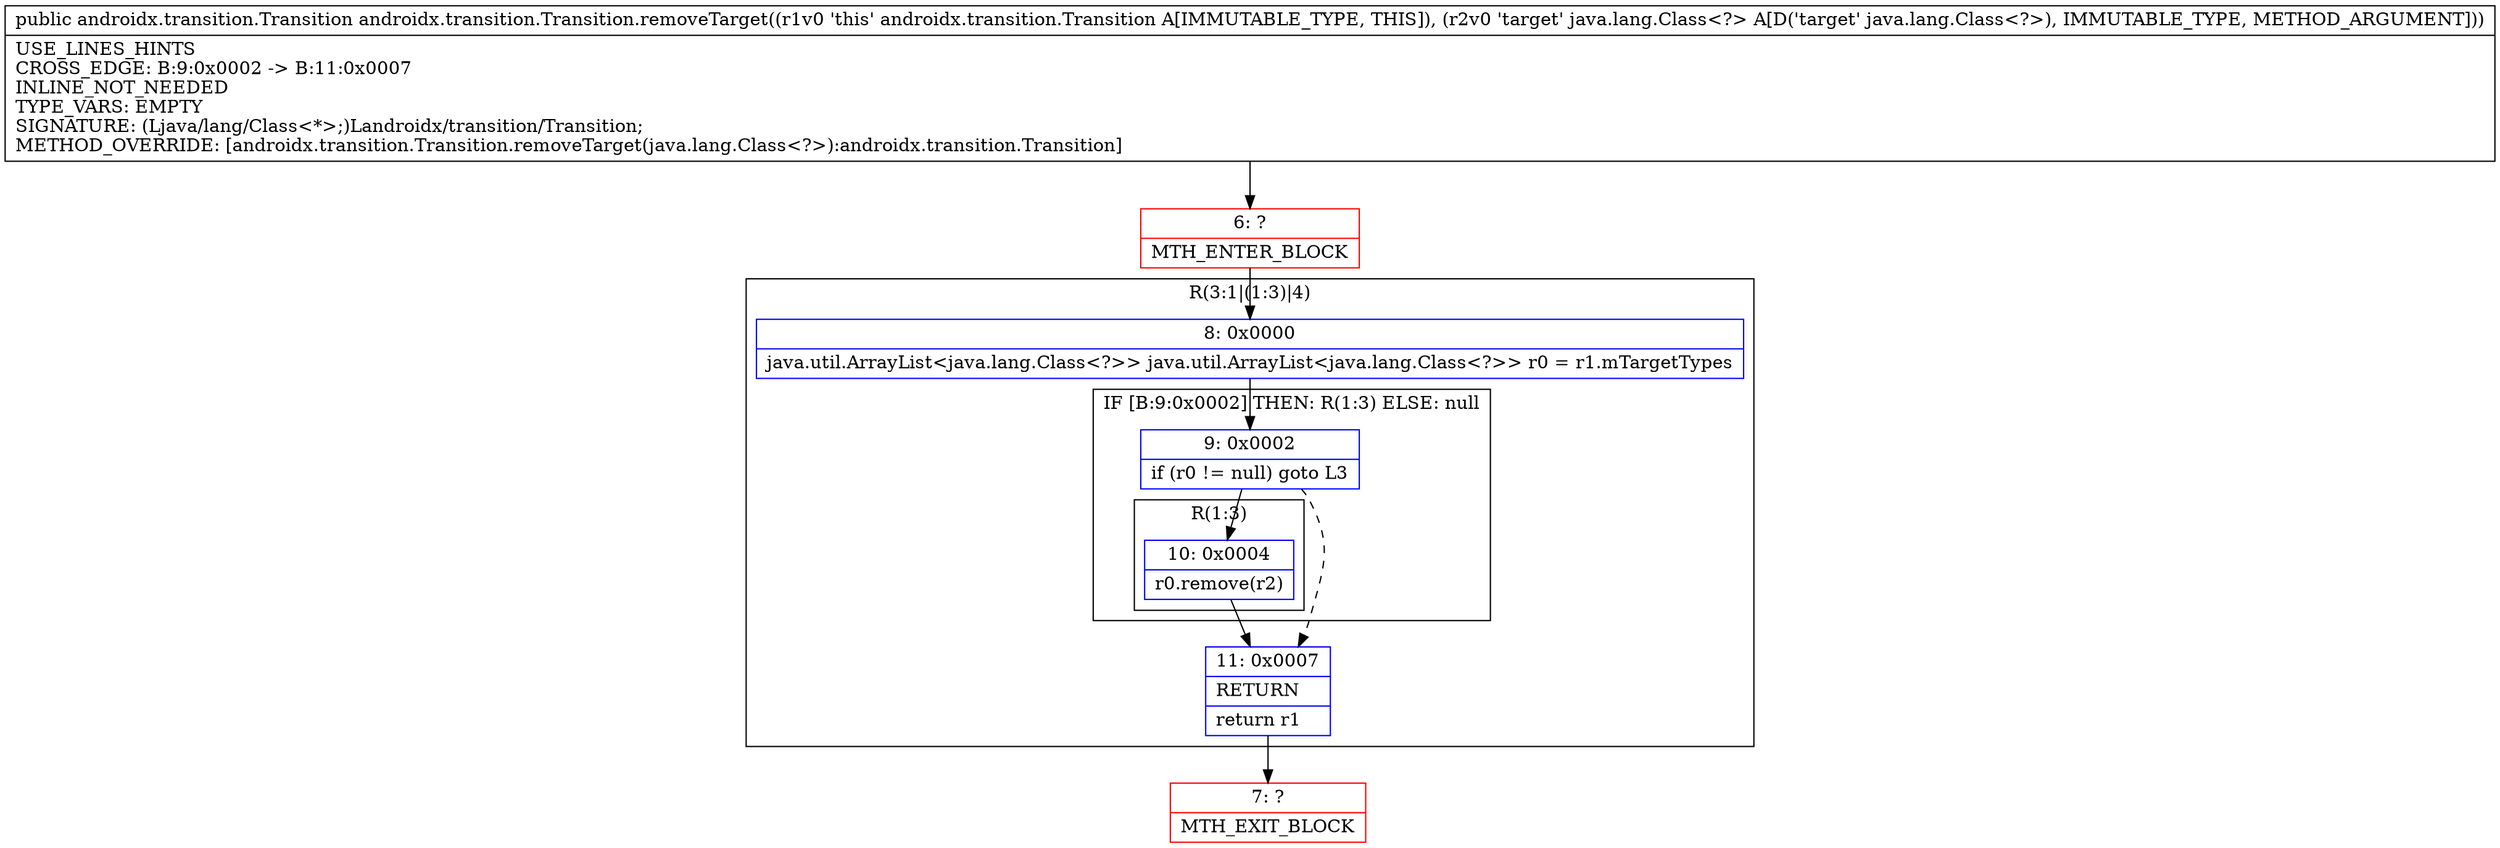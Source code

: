 digraph "CFG forandroidx.transition.Transition.removeTarget(Ljava\/lang\/Class;)Landroidx\/transition\/Transition;" {
subgraph cluster_Region_50186388 {
label = "R(3:1|(1:3)|4)";
node [shape=record,color=blue];
Node_8 [shape=record,label="{8\:\ 0x0000|java.util.ArrayList\<java.lang.Class\<?\>\> java.util.ArrayList\<java.lang.Class\<?\>\> r0 = r1.mTargetTypes\l}"];
subgraph cluster_IfRegion_1933311296 {
label = "IF [B:9:0x0002] THEN: R(1:3) ELSE: null";
node [shape=record,color=blue];
Node_9 [shape=record,label="{9\:\ 0x0002|if (r0 != null) goto L3\l}"];
subgraph cluster_Region_1438492398 {
label = "R(1:3)";
node [shape=record,color=blue];
Node_10 [shape=record,label="{10\:\ 0x0004|r0.remove(r2)\l}"];
}
}
Node_11 [shape=record,label="{11\:\ 0x0007|RETURN\l|return r1\l}"];
}
Node_6 [shape=record,color=red,label="{6\:\ ?|MTH_ENTER_BLOCK\l}"];
Node_7 [shape=record,color=red,label="{7\:\ ?|MTH_EXIT_BLOCK\l}"];
MethodNode[shape=record,label="{public androidx.transition.Transition androidx.transition.Transition.removeTarget((r1v0 'this' androidx.transition.Transition A[IMMUTABLE_TYPE, THIS]), (r2v0 'target' java.lang.Class\<?\> A[D('target' java.lang.Class\<?\>), IMMUTABLE_TYPE, METHOD_ARGUMENT]))  | USE_LINES_HINTS\lCROSS_EDGE: B:9:0x0002 \-\> B:11:0x0007\lINLINE_NOT_NEEDED\lTYPE_VARS: EMPTY\lSIGNATURE: (Ljava\/lang\/Class\<*\>;)Landroidx\/transition\/Transition;\lMETHOD_OVERRIDE: [androidx.transition.Transition.removeTarget(java.lang.Class\<?\>):androidx.transition.Transition]\l}"];
MethodNode -> Node_6;Node_8 -> Node_9;
Node_9 -> Node_10;
Node_9 -> Node_11[style=dashed];
Node_10 -> Node_11;
Node_11 -> Node_7;
Node_6 -> Node_8;
}

